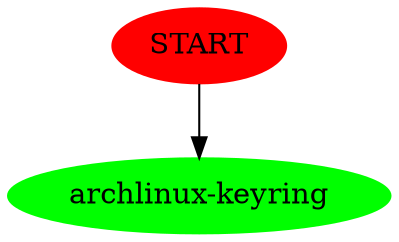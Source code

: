 digraph G { START [color=red, style=filled];
node [style=filled, color=green];
 "START" -> "archlinux-keyring";
}
